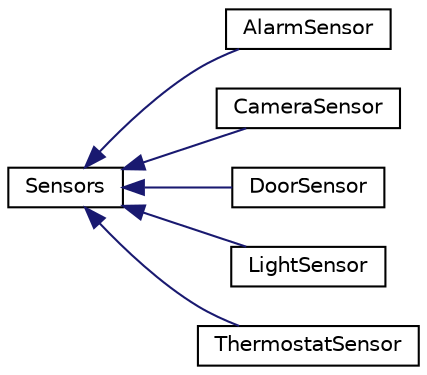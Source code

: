 digraph "Graphical Class Hierarchy"
{
 // LATEX_PDF_SIZE
  edge [fontname="Helvetica",fontsize="10",labelfontname="Helvetica",labelfontsize="10"];
  node [fontname="Helvetica",fontsize="10",shape=record];
  rankdir="LR";
  Node0 [label="Sensors",height=0.2,width=0.4,color="black", fillcolor="white", style="filled",URL="$classSensors.html",tooltip=" "];
  Node0 -> Node1 [dir="back",color="midnightblue",fontsize="10",style="solid",fontname="Helvetica"];
  Node1 [label="AlarmSensor",height=0.2,width=0.4,color="black", fillcolor="white", style="filled",URL="$classAlarmSensor.html",tooltip=" "];
  Node0 -> Node2 [dir="back",color="midnightblue",fontsize="10",style="solid",fontname="Helvetica"];
  Node2 [label="CameraSensor",height=0.2,width=0.4,color="black", fillcolor="white", style="filled",URL="$classCameraSensor.html",tooltip=" "];
  Node0 -> Node3 [dir="back",color="midnightblue",fontsize="10",style="solid",fontname="Helvetica"];
  Node3 [label="DoorSensor",height=0.2,width=0.4,color="black", fillcolor="white", style="filled",URL="$classDoorSensor.html",tooltip=" "];
  Node0 -> Node4 [dir="back",color="midnightblue",fontsize="10",style="solid",fontname="Helvetica"];
  Node4 [label="LightSensor",height=0.2,width=0.4,color="black", fillcolor="white", style="filled",URL="$classLightSensor.html",tooltip=" "];
  Node0 -> Node5 [dir="back",color="midnightblue",fontsize="10",style="solid",fontname="Helvetica"];
  Node5 [label="ThermostatSensor",height=0.2,width=0.4,color="black", fillcolor="white", style="filled",URL="$classThermostatSensor.html",tooltip=" "];
}

